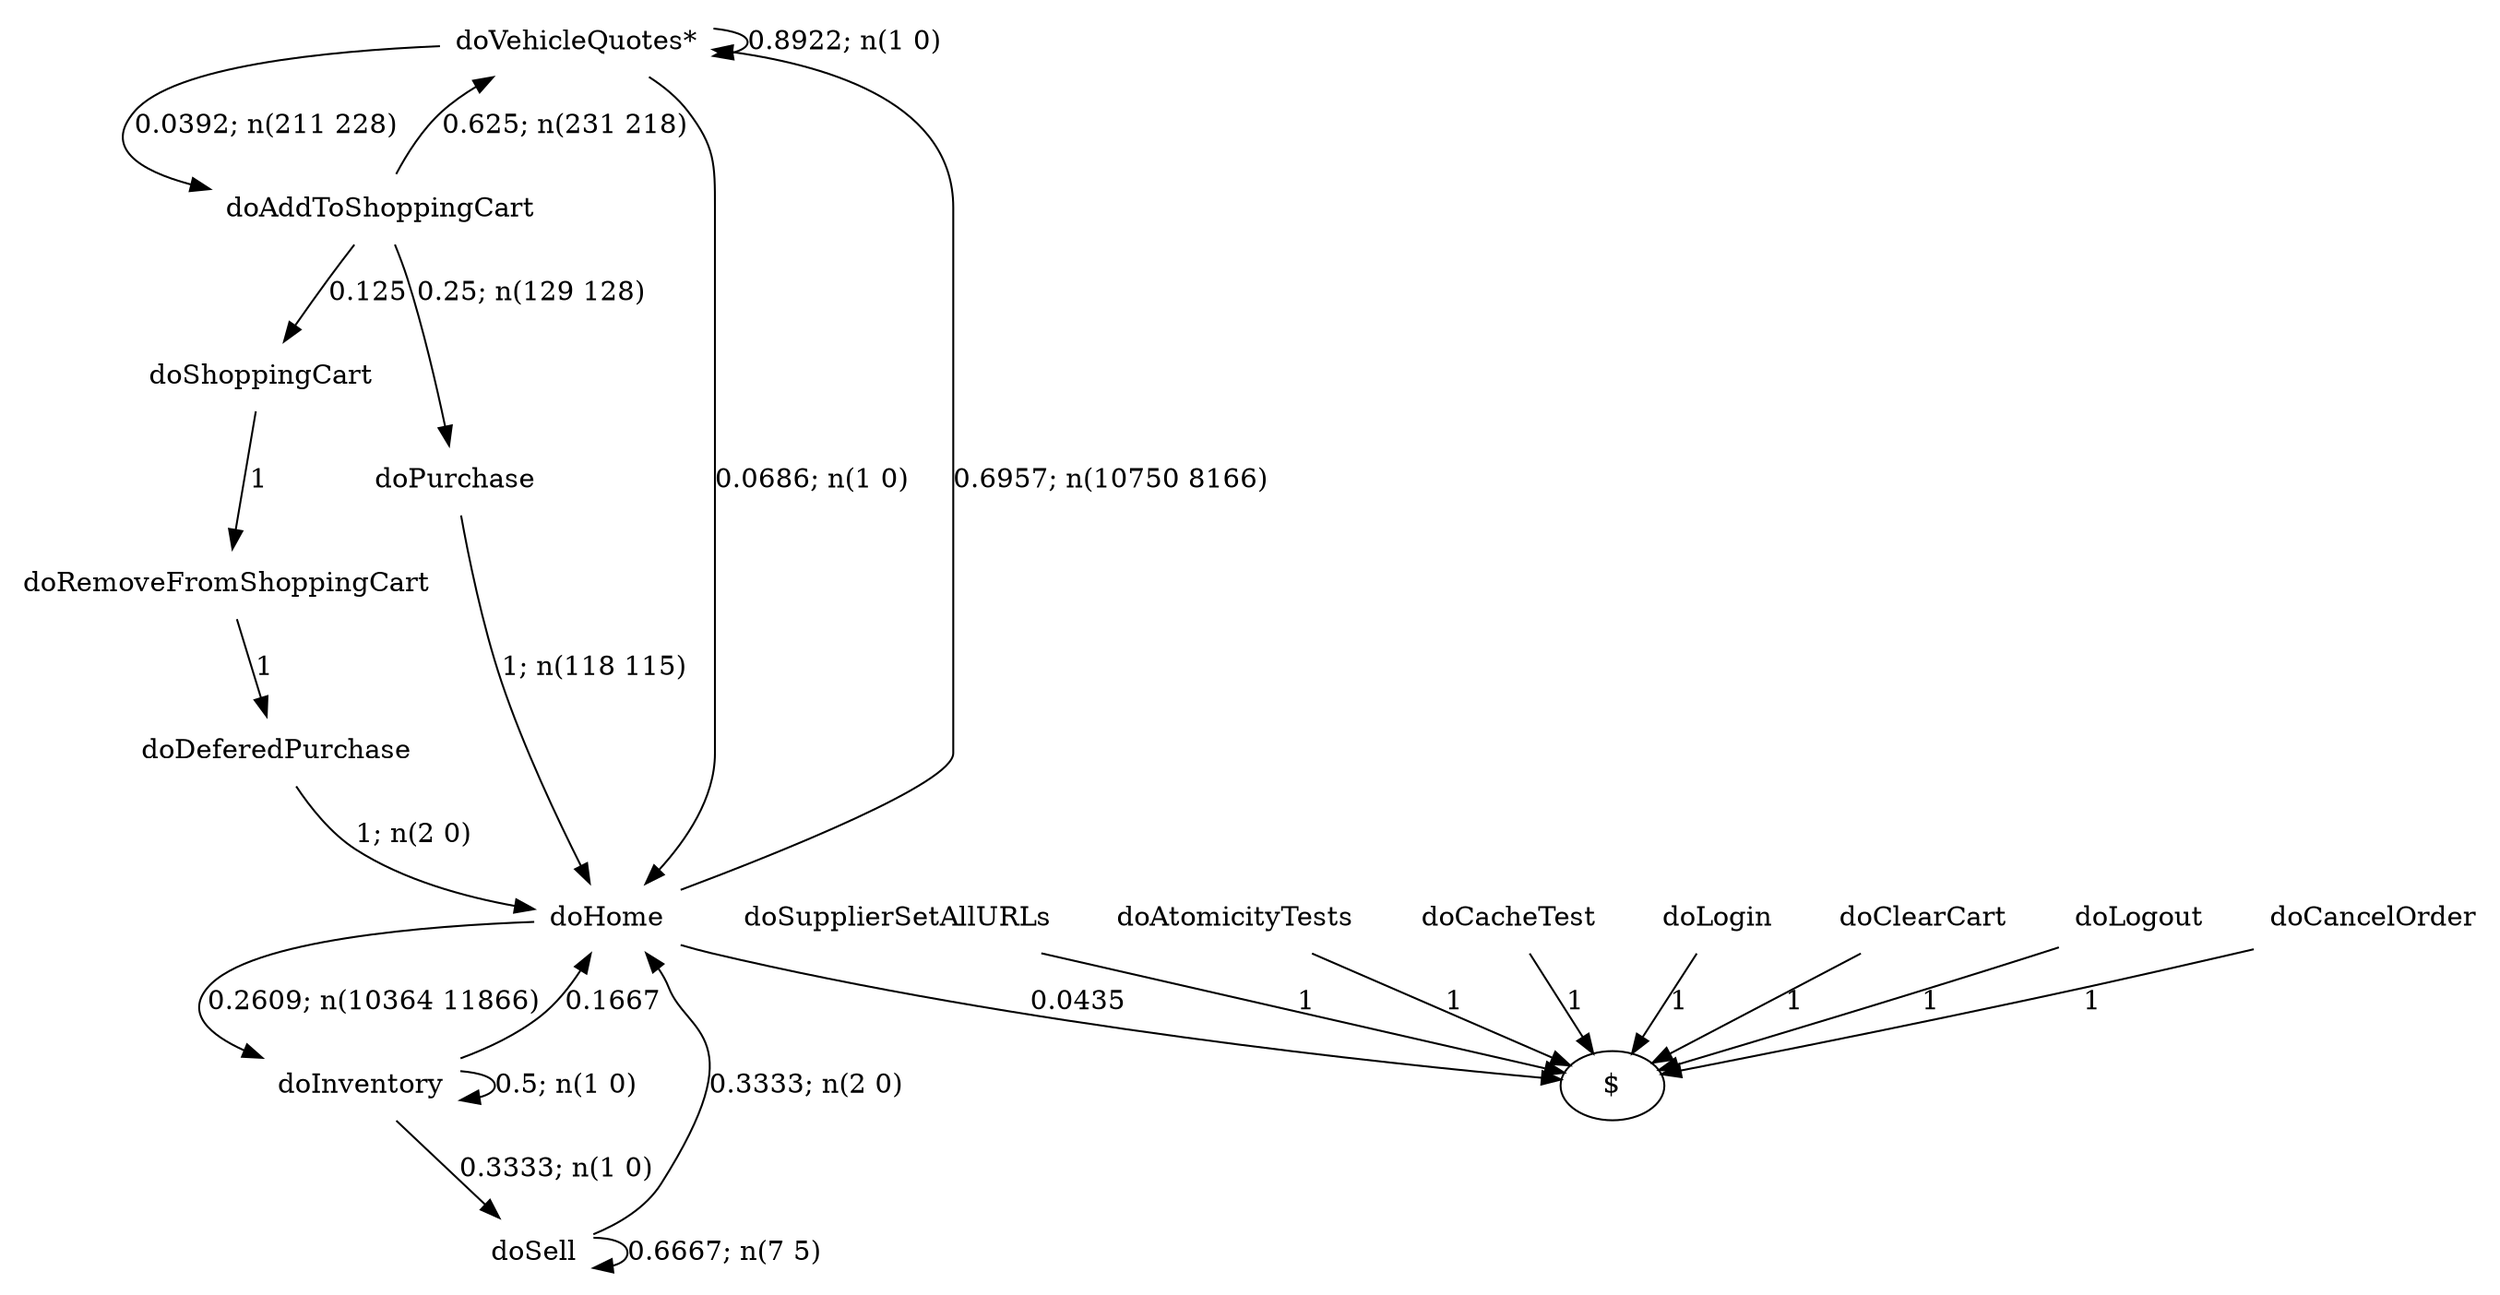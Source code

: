 digraph G {"doVehicleQuotes*" [label="doVehicleQuotes*",shape=none];"doSupplierSetAllURLs" [label="doSupplierSetAllURLs",shape=none];"doAtomicityTests" [label="doAtomicityTests",shape=none];"doCacheTest" [label="doCacheTest",shape=none];"doLogin" [label="doLogin",shape=none];"doAddToShoppingCart" [label="doAddToShoppingCart",shape=none];"doDeferedPurchase" [label="doDeferedPurchase",shape=none];"doHome" [label="doHome",shape=none];"doShoppingCart" [label="doShoppingCart",shape=none];"doClearCart" [label="doClearCart",shape=none];"doPurchase" [label="doPurchase",shape=none];"doInventory" [label="doInventory",shape=none];"doSell" [label="doSell",shape=none];"doLogout" [label="doLogout",shape=none];"doCancelOrder" [label="doCancelOrder",shape=none];"doRemoveFromShoppingCart" [label="doRemoveFromShoppingCart",shape=none];"doVehicleQuotes*"->"doVehicleQuotes*" [style=solid,label="0.8922; n(1 0)"];"doVehicleQuotes*"->"doAddToShoppingCart" [style=solid,label="0.0392; n(211 228)"];"doVehicleQuotes*"->"doHome" [style=solid,label="0.0686; n(1 0)"];"doSupplierSetAllURLs"->"$" [style=solid,label="1"];"doAtomicityTests"->"$" [style=solid,label="1"];"doCacheTest"->"$" [style=solid,label="1"];"doLogin"->"$" [style=solid,label="1"];"doAddToShoppingCart"->"doVehicleQuotes*" [style=solid,label="0.625; n(231 218)"];"doAddToShoppingCart"->"doShoppingCart" [style=solid,label="0.125"];"doAddToShoppingCart"->"doPurchase" [style=solid,label="0.25; n(129 128)"];"doDeferedPurchase"->"doHome" [style=solid,label="1; n(2 0)"];"doHome"->"doVehicleQuotes*" [style=solid,label="0.6957; n(10750 8166)"];"doHome"->"doInventory" [style=solid,label="0.2609; n(10364 11866)"];"doHome"->"$" [style=solid,label="0.0435"];"doShoppingCart"->"doRemoveFromShoppingCart" [style=solid,label="1"];"doClearCart"->"$" [style=solid,label="1"];"doPurchase"->"doHome" [style=solid,label="1; n(118 115)"];"doInventory"->"doHome" [style=solid,label="0.1667"];"doInventory"->"doInventory" [style=solid,label="0.5; n(1 0)"];"doInventory"->"doSell" [style=solid,label="0.3333; n(1 0)"];"doSell"->"doHome" [style=solid,label="0.3333; n(2 0)"];"doSell"->"doSell" [style=solid,label="0.6667; n(7 5)"];"doLogout"->"$" [style=solid,label="1"];"doCancelOrder"->"$" [style=solid,label="1"];"doRemoveFromShoppingCart"->"doDeferedPurchase" [style=solid,label="1"];}